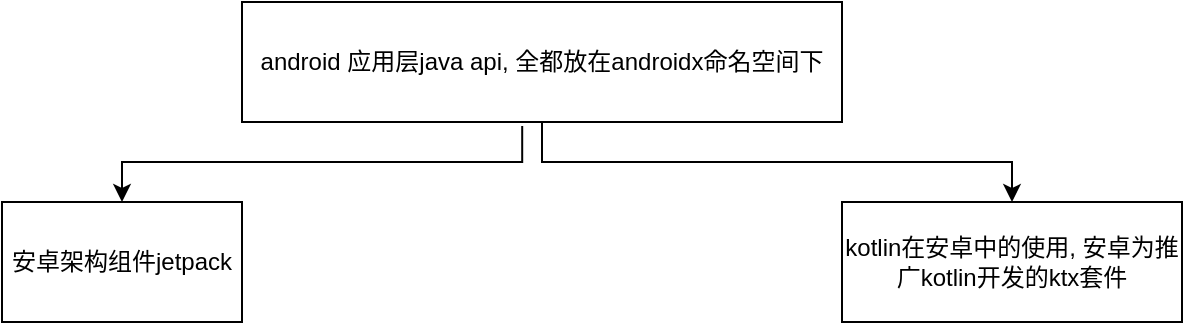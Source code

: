 <mxfile version="14.8.0" type="github">
  <diagram id="C5RBs43oDa-KdzZeNtuy" name="Page-1">
    <mxGraphModel dx="946" dy="567" grid="1" gridSize="10" guides="1" tooltips="1" connect="1" arrows="1" fold="1" page="1" pageScale="1" pageWidth="827" pageHeight="1169" math="0" shadow="0">
      <root>
        <mxCell id="WIyWlLk6GJQsqaUBKTNV-0" />
        <mxCell id="WIyWlLk6GJQsqaUBKTNV-1" parent="WIyWlLk6GJQsqaUBKTNV-0" />
        <mxCell id="fWxMh1mEJahFiTzCtL9i-4" value="" style="edgeStyle=orthogonalEdgeStyle;rounded=0;orthogonalLoop=1;jettySize=auto;html=1;exitX=0.467;exitY=1.033;exitDx=0;exitDy=0;exitPerimeter=0;" edge="1" parent="WIyWlLk6GJQsqaUBKTNV-1" source="fWxMh1mEJahFiTzCtL9i-0" target="fWxMh1mEJahFiTzCtL9i-3">
          <mxGeometry relative="1" as="geometry" />
        </mxCell>
        <mxCell id="fWxMh1mEJahFiTzCtL9i-7" style="edgeStyle=orthogonalEdgeStyle;rounded=0;orthogonalLoop=1;jettySize=auto;html=1;entryX=0.5;entryY=0;entryDx=0;entryDy=0;" edge="1" parent="WIyWlLk6GJQsqaUBKTNV-1" source="fWxMh1mEJahFiTzCtL9i-0" target="fWxMh1mEJahFiTzCtL9i-6">
          <mxGeometry relative="1" as="geometry" />
        </mxCell>
        <mxCell id="fWxMh1mEJahFiTzCtL9i-0" value="android 应用层java api, 全都放在androidx命名空间下" style="whiteSpace=wrap;html=1;" vertex="1" parent="WIyWlLk6GJQsqaUBKTNV-1">
          <mxGeometry x="220" y="40" width="300" height="60" as="geometry" />
        </mxCell>
        <mxCell id="fWxMh1mEJahFiTzCtL9i-3" value="安卓架构组件jetpack" style="whiteSpace=wrap;html=1;" vertex="1" parent="WIyWlLk6GJQsqaUBKTNV-1">
          <mxGeometry x="100" y="140" width="120" height="60" as="geometry" />
        </mxCell>
        <mxCell id="fWxMh1mEJahFiTzCtL9i-6" value="kotlin在安卓中的使用, 安卓为推广kotlin开发的ktx套件" style="whiteSpace=wrap;html=1;" vertex="1" parent="WIyWlLk6GJQsqaUBKTNV-1">
          <mxGeometry x="520" y="140" width="170" height="60" as="geometry" />
        </mxCell>
      </root>
    </mxGraphModel>
  </diagram>
</mxfile>

